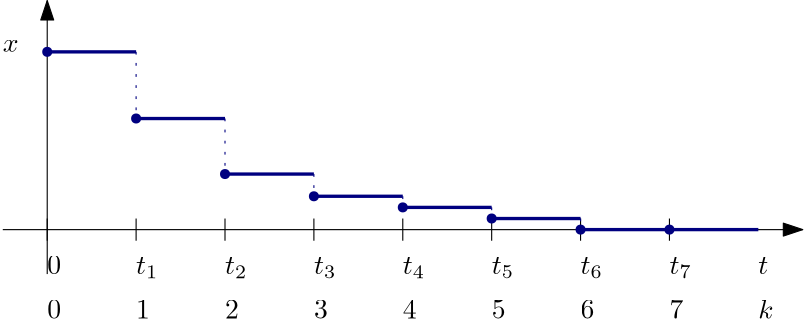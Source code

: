 <?xml version="1.0"?>
<!DOCTYPE ipe SYSTEM "ipe.dtd">
<ipe version="70218" creator="Ipe 7.2.27">
<info created="D:20230731221952" modified="D:20230731223715"/>
<ipestyle name="basic">
<symbol name="arrow/arc(spx)">
<path stroke="sym-stroke" fill="sym-stroke" pen="sym-pen">
0 0 m
-1 0.333 l
-1 -0.333 l
h
</path>
</symbol>
<symbol name="arrow/farc(spx)">
<path stroke="sym-stroke" fill="white" pen="sym-pen">
0 0 m
-1 0.333 l
-1 -0.333 l
h
</path>
</symbol>
<symbol name="arrow/ptarc(spx)">
<path stroke="sym-stroke" fill="sym-stroke" pen="sym-pen">
0 0 m
-1 0.333 l
-0.8 0 l
-1 -0.333 l
h
</path>
</symbol>
<symbol name="arrow/fptarc(spx)">
<path stroke="sym-stroke" fill="white" pen="sym-pen">
0 0 m
-1 0.333 l
-0.8 0 l
-1 -0.333 l
h
</path>
</symbol>
<symbol name="mark/circle(sx)" transformations="translations">
<path fill="sym-stroke">
0.6 0 0 0.6 0 0 e
0.4 0 0 0.4 0 0 e
</path>
</symbol>
<symbol name="mark/disk(sx)" transformations="translations">
<path fill="sym-stroke">
0.6 0 0 0.6 0 0 e
</path>
</symbol>
<symbol name="mark/fdisk(sfx)" transformations="translations">
<group>
<path fill="sym-fill">
0.5 0 0 0.5 0 0 e
</path>
<path fill="sym-stroke" fillrule="eofill">
0.6 0 0 0.6 0 0 e
0.4 0 0 0.4 0 0 e
</path>
</group>
</symbol>
<symbol name="mark/box(sx)" transformations="translations">
<path fill="sym-stroke" fillrule="eofill">
-0.6 -0.6 m
0.6 -0.6 l
0.6 0.6 l
-0.6 0.6 l
h
-0.4 -0.4 m
0.4 -0.4 l
0.4 0.4 l
-0.4 0.4 l
h
</path>
</symbol>
<symbol name="mark/square(sx)" transformations="translations">
<path fill="sym-stroke">
-0.6 -0.6 m
0.6 -0.6 l
0.6 0.6 l
-0.6 0.6 l
h
</path>
</symbol>
<symbol name="mark/fsquare(sfx)" transformations="translations">
<group>
<path fill="sym-fill">
-0.5 -0.5 m
0.5 -0.5 l
0.5 0.5 l
-0.5 0.5 l
h
</path>
<path fill="sym-stroke" fillrule="eofill">
-0.6 -0.6 m
0.6 -0.6 l
0.6 0.6 l
-0.6 0.6 l
h
-0.4 -0.4 m
0.4 -0.4 l
0.4 0.4 l
-0.4 0.4 l
h
</path>
</group>
</symbol>
<symbol name="mark/cross(sx)" transformations="translations">
<group>
<path fill="sym-stroke">
-0.43 -0.57 m
0.57 0.43 l
0.43 0.57 l
-0.57 -0.43 l
h
</path>
<path fill="sym-stroke">
-0.43 0.57 m
0.57 -0.43 l
0.43 -0.57 l
-0.57 0.43 l
h
</path>
</group>
</symbol>
<symbol name="arrow/fnormal(spx)">
<path stroke="sym-stroke" fill="white" pen="sym-pen">
0 0 m
-1 0.333 l
-1 -0.333 l
h
</path>
</symbol>
<symbol name="arrow/pointed(spx)">
<path stroke="sym-stroke" fill="sym-stroke" pen="sym-pen">
0 0 m
-1 0.333 l
-0.8 0 l
-1 -0.333 l
h
</path>
</symbol>
<symbol name="arrow/fpointed(spx)">
<path stroke="sym-stroke" fill="white" pen="sym-pen">
0 0 m
-1 0.333 l
-0.8 0 l
-1 -0.333 l
h
</path>
</symbol>
<symbol name="arrow/linear(spx)">
<path stroke="sym-stroke" pen="sym-pen">
-1 0.333 m
0 0 l
-1 -0.333 l
</path>
</symbol>
<symbol name="arrow/fdouble(spx)">
<path stroke="sym-stroke" fill="white" pen="sym-pen">
0 0 m
-1 0.333 l
-1 -0.333 l
h
-1 0 m
-2 0.333 l
-2 -0.333 l
h
</path>
</symbol>
<symbol name="arrow/double(spx)">
<path stroke="sym-stroke" fill="sym-stroke" pen="sym-pen">
0 0 m
-1 0.333 l
-1 -0.333 l
h
-1 0 m
-2 0.333 l
-2 -0.333 l
h
</path>
</symbol>
<symbol name="arrow/mid-normal(spx)">
<path stroke="sym-stroke" fill="sym-stroke" pen="sym-pen">
0.5 0 m
-0.5 0.333 l
-0.5 -0.333 l
h
</path>
</symbol>
<symbol name="arrow/mid-fnormal(spx)">
<path stroke="sym-stroke" fill="white" pen="sym-pen">
0.5 0 m
-0.5 0.333 l
-0.5 -0.333 l
h
</path>
</symbol>
<symbol name="arrow/mid-pointed(spx)">
<path stroke="sym-stroke" fill="sym-stroke" pen="sym-pen">
0.5 0 m
-0.5 0.333 l
-0.3 0 l
-0.5 -0.333 l
h
</path>
</symbol>
<symbol name="arrow/mid-fpointed(spx)">
<path stroke="sym-stroke" fill="white" pen="sym-pen">
0.5 0 m
-0.5 0.333 l
-0.3 0 l
-0.5 -0.333 l
h
</path>
</symbol>
<symbol name="arrow/mid-double(spx)">
<path stroke="sym-stroke" fill="sym-stroke" pen="sym-pen">
1 0 m
0 0.333 l
0 -0.333 l
h
0 0 m
-1 0.333 l
-1 -0.333 l
h
</path>
</symbol>
<symbol name="arrow/mid-fdouble(spx)">
<path stroke="sym-stroke" fill="white" pen="sym-pen">
1 0 m
0 0.333 l
0 -0.333 l
h
0 0 m
-1 0.333 l
-1 -0.333 l
h
</path>
</symbol>
<anglesize name="22.5 deg" value="22.5"/>
<anglesize name="30 deg" value="30"/>
<anglesize name="45 deg" value="45"/>
<anglesize name="60 deg" value="60"/>
<anglesize name="90 deg" value="90"/>
<arrowsize name="large" value="10"/>
<arrowsize name="small" value="5"/>
<arrowsize name="tiny" value="3"/>
<color name="blue" value="0 0 1"/>
<color name="brown" value="0.647 0.165 0.165"/>
<color name="darkblue" value="0 0 0.545"/>
<color name="darkcyan" value="0 0.545 0.545"/>
<color name="darkgray" value="0.663"/>
<color name="darkgreen" value="0 0.392 0"/>
<color name="darkmagenta" value="0.545 0 0.545"/>
<color name="darkorange" value="1 0.549 0"/>
<color name="darkred" value="0.545 0 0"/>
<color name="gold" value="1 0.843 0"/>
<color name="gray" value="0.745"/>
<color name="green" value="0 1 0"/>
<color name="lightblue" value="0.678 0.847 0.902"/>
<color name="lightcyan" value="0.878 1 1"/>
<color name="lightgray" value="0.827"/>
<color name="lightgreen" value="0.565 0.933 0.565"/>
<color name="lightyellow" value="1 1 0.878"/>
<color name="navy" value="0 0 0.502"/>
<color name="orange" value="1 0.647 0"/>
<color name="pink" value="1 0.753 0.796"/>
<color name="purple" value="0.627 0.125 0.941"/>
<color name="red" value="1 0 0"/>
<color name="seagreen" value="0.18 0.545 0.341"/>
<color name="turquoise" value="0.251 0.878 0.816"/>
<color name="violet" value="0.933 0.51 0.933"/>
<color name="yellow" value="1 1 0"/>
<dashstyle name="dash dot dotted" value="[4 2 1 2 1 2] 0"/>
<dashstyle name="dash dotted" value="[4 2 1 2] 0"/>
<dashstyle name="dashed" value="[4] 0"/>
<dashstyle name="dotted" value="[1 3] 0"/>
<gridsize name="10 pts (~3.5 mm)" value="10"/>
<gridsize name="14 pts (~5 mm)" value="14"/>
<gridsize name="16 pts (~6 mm)" value="16"/>
<gridsize name="20 pts (~7 mm)" value="20"/>
<gridsize name="28 pts (~10 mm)" value="28"/>
<gridsize name="32 pts (~12 mm)" value="32"/>
<gridsize name="4 pts" value="4"/>
<gridsize name="56 pts (~20 mm)" value="56"/>
<gridsize name="8 pts (~3 mm)" value="8"/>
<opacity name="10%" value="0.1"/>
<opacity name="30%" value="0.3"/>
<opacity name="50%" value="0.5"/>
<opacity name="75%" value="0.75"/>
<pen name="fat" value="1.2"/>
<pen name="heavier" value="0.8"/>
<pen name="ultrafat" value="2"/>
<symbolsize name="large" value="5"/>
<symbolsize name="small" value="2"/>
<symbolsize name="tiny" value="1.1"/>
<textsize name="Huge" value="\Huge"/>
<textsize name="LARGE" value="\LARGE"/>
<textsize name="Large" value="\Large"/>
<textsize name="footnote" value="\footnotesize"/>
<textsize name="huge" value="\huge"/>
<textsize name="large" value="\large"/>
<textsize name="script" value="\scriptsize"/>
<textsize name="small" value="\small"/>
<textsize name="tiny" value="\tiny"/>
<textstyle name="center" begin="\begin{center}" end="\end{center}"/>
<textstyle name="item" begin="\begin{itemize}\item{}" end="\end{itemize}"/>
<textstyle name="itemize" begin="\begin{itemize}" end="\end{itemize}"/>
<tiling name="falling" angle="-60" step="4" width="1"/>
<tiling name="rising" angle="30" step="4" width="1"/>
</ipestyle>
<page>
<layer name="alpha"/>
<view layers="alpha" active="alpha"/>
<path layer="alpha" stroke="black" arrow="normal/normal">
48 384 m
336 384 l
</path>
<path matrix="1 0 0 0.615385 0 141.538" stroke="black" arrow="normal/normal">
64 368 m
64 528 l
</path>
<text matrix="1 0 0 1 0 -64" transformations="translations" pos="48 512" stroke="black" type="label" width="5.694" height="4.289" depth="0" valign="baseline" style="math">x</text>
<path stroke="black">
64 388 m
64 380 l
</path>
<path stroke="black">
96 388 m
96 380 l
96 380 l
</path>
<path stroke="black">
128 388 m
128 380 l
</path>
<path stroke="black">
160 388 m
160 380 l
</path>
<path stroke="black">
192 388 m
192 380 l
</path>
<path stroke="black">
224 388 m
224 380 l
</path>
<path stroke="black">
256 388 m
256 380 l
</path>
<path stroke="black">
288 388 m
288 380 l
</path>
<text transformations="translations" pos="320 368" stroke="black" type="label" width="3.598" height="6.128" depth="0" valign="baseline" style="math">t</text>
<text transformations="translations" pos="320 352" stroke="black" type="label" width="5.5" height="6.918" depth="0" valign="baseline" style="math">k</text>
<text transformations="translations" pos="96 368" stroke="black" type="label" width="8.067" height="6.132" depth="1.49" valign="baseline" style="math">t_1</text>
<text transformations="translations" pos="64 368" stroke="black" type="label" width="4.981" height="6.42" depth="0" valign="baseline" style="math">0</text>
<text transformations="translations" pos="128 368" stroke="black" type="label" width="8.067" height="6.132" depth="1.49" valign="baseline" style="math">t_2</text>
<text transformations="translations" pos="160 368" stroke="black" type="label" width="8.067" height="6.132" depth="1.49" valign="baseline" style="math">t_3</text>
<text transformations="translations" pos="192 368" stroke="black" type="label" width="8.067" height="6.132" depth="1.49" valign="baseline" style="math">t_4</text>
<text transformations="translations" pos="224 368" stroke="black" type="label" width="8.067" height="6.132" depth="1.49" valign="baseline" style="math">t_5</text>
<text transformations="translations" pos="256 368" stroke="black" type="label" width="8.067" height="6.132" depth="1.49" valign="baseline" style="math">t_6</text>
<text transformations="translations" pos="288 368" stroke="black" type="label" width="8.067" height="6.132" depth="1.49" valign="baseline" style="math">t_7</text>
<text transformations="translations" pos="64 352" stroke="black" type="label" width="4.981" height="6.42" depth="0" valign="baseline" style="math">0</text>
<text transformations="translations" pos="96 352" stroke="black" type="label" width="4.981" height="6.42" depth="0" valign="baseline" style="math">1</text>
<text transformations="translations" pos="128 352" stroke="black" type="label" width="4.981" height="6.42" depth="0" valign="baseline" style="math">2</text>
<text transformations="translations" pos="160 352" stroke="black" type="label" width="4.981" height="6.42" depth="0" valign="baseline" style="math">3</text>
<text transformations="translations" pos="192 352" stroke="black" type="label" width="4.981" height="6.42" depth="0" valign="baseline" style="math">4</text>
<text transformations="translations" pos="224 352" stroke="black" type="label" width="4.981" height="6.42" depth="0" valign="baseline" style="math">5</text>
<text transformations="translations" pos="256 352" stroke="black" type="label" width="4.981" height="6.42" depth="0" valign="baseline" style="math">6</text>
<text transformations="translations" pos="288 352" stroke="black" type="label" width="4.981" height="6.42" depth="0" valign="baseline" style="math">7</text>
<path stroke="navy" pen="fat">
64 448 m
96 448 l
</path>
<path stroke="navy" pen="fat">
96 424 m
128 424 l
</path>
<path stroke="navy" pen="fat">
128 404 m
160 404 l
</path>
<path stroke="navy" pen="fat">
160 396 m
192 396 l
</path>
<path stroke="navy" pen="fat">
192 392 m
224 392 l
</path>
<path stroke="navy" pen="fat">
224 388 m
256 388 l
</path>
<path stroke="navy" pen="fat">
256 384 m
288 384 l
</path>
<path stroke="navy" pen="fat">
288 384 m
320 384 l
</path>
<use name="mark/disk(sx)" pos="96 424" size="normal" stroke="navy"/>
<use name="mark/disk(sx)" pos="128 404" size="normal" stroke="navy"/>
<use name="mark/disk(sx)" pos="160 396" size="normal" stroke="navy"/>
<use name="mark/disk(sx)" pos="192 392" size="normal" stroke="navy"/>
<use name="mark/disk(sx)" pos="224 388" size="normal" stroke="navy"/>
<use name="mark/disk(sx)" pos="256 384" size="normal" stroke="navy"/>
<use name="mark/disk(sx)" pos="288 384" size="normal" stroke="navy"/>
<use name="mark/disk(sx)" pos="64 448" size="normal" stroke="navy"/>
<path stroke="navy" dash="dotted">
96 448 m
96 424 l
</path>
<path stroke="navy" dash="dotted">
128 424 m
128 404 l
</path>
<path stroke="navy" dash="dotted">
160 404 m
160 396 l
</path>
<path stroke="navy" dash="dotted">
192 396 m
192 392 l
</path>
<path stroke="navy" dash="dotted">
224 392 m
224 388 l
</path>
<path stroke="navy" dash="dotted">
256 388 m
256 384 l
</path>
</page>
</ipe>

